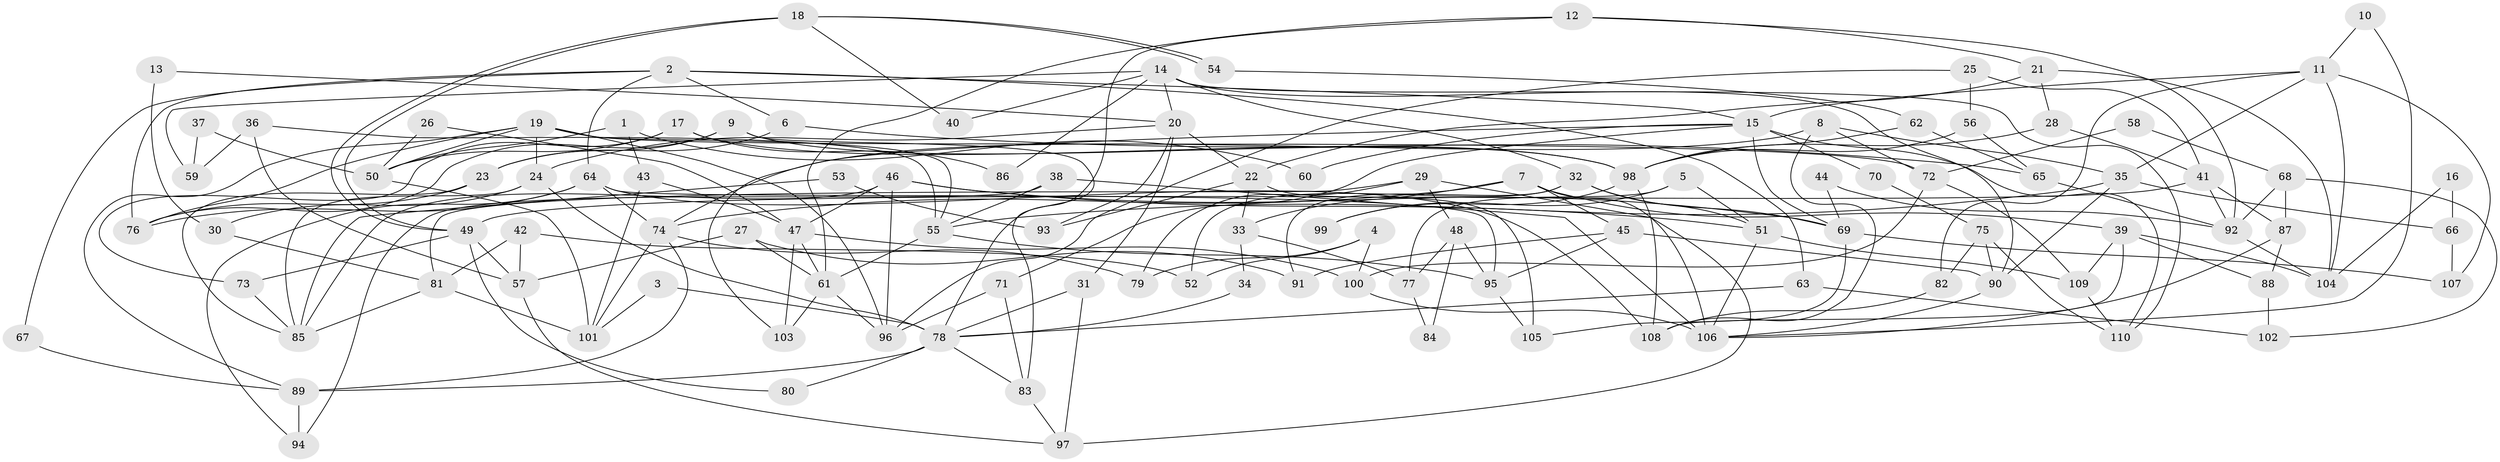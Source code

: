 // Generated by graph-tools (version 1.1) at 2025/35/03/09/25 02:35:56]
// undirected, 110 vertices, 220 edges
graph export_dot {
graph [start="1"]
  node [color=gray90,style=filled];
  1;
  2;
  3;
  4;
  5;
  6;
  7;
  8;
  9;
  10;
  11;
  12;
  13;
  14;
  15;
  16;
  17;
  18;
  19;
  20;
  21;
  22;
  23;
  24;
  25;
  26;
  27;
  28;
  29;
  30;
  31;
  32;
  33;
  34;
  35;
  36;
  37;
  38;
  39;
  40;
  41;
  42;
  43;
  44;
  45;
  46;
  47;
  48;
  49;
  50;
  51;
  52;
  53;
  54;
  55;
  56;
  57;
  58;
  59;
  60;
  61;
  62;
  63;
  64;
  65;
  66;
  67;
  68;
  69;
  70;
  71;
  72;
  73;
  74;
  75;
  76;
  77;
  78;
  79;
  80;
  81;
  82;
  83;
  84;
  85;
  86;
  87;
  88;
  89;
  90;
  91;
  92;
  93;
  94;
  95;
  96;
  97;
  98;
  99;
  100;
  101;
  102;
  103;
  104;
  105;
  106;
  107;
  108;
  109;
  110;
  1 -- 50;
  1 -- 43;
  1 -- 60;
  2 -- 76;
  2 -- 15;
  2 -- 6;
  2 -- 63;
  2 -- 64;
  2 -- 67;
  3 -- 78;
  3 -- 101;
  4 -- 52;
  4 -- 100;
  4 -- 79;
  5 -- 77;
  5 -- 51;
  5 -- 99;
  6 -- 65;
  6 -- 23;
  7 -- 39;
  7 -- 74;
  7 -- 33;
  7 -- 45;
  7 -- 106;
  8 -- 108;
  8 -- 35;
  8 -- 72;
  8 -- 74;
  9 -- 23;
  9 -- 76;
  9 -- 83;
  9 -- 98;
  10 -- 106;
  10 -- 11;
  11 -- 35;
  11 -- 15;
  11 -- 82;
  11 -- 104;
  11 -- 107;
  12 -- 61;
  12 -- 78;
  12 -- 21;
  12 -- 92;
  13 -- 30;
  13 -- 20;
  14 -- 110;
  14 -- 90;
  14 -- 20;
  14 -- 32;
  14 -- 40;
  14 -- 59;
  14 -- 86;
  15 -- 71;
  15 -- 110;
  15 -- 60;
  15 -- 69;
  15 -- 70;
  15 -- 103;
  16 -- 66;
  16 -- 104;
  17 -- 73;
  17 -- 98;
  17 -- 50;
  17 -- 86;
  18 -- 54;
  18 -- 54;
  18 -- 49;
  18 -- 49;
  18 -- 40;
  19 -- 24;
  19 -- 72;
  19 -- 50;
  19 -- 55;
  19 -- 76;
  19 -- 89;
  19 -- 96;
  20 -- 22;
  20 -- 24;
  20 -- 31;
  20 -- 93;
  21 -- 104;
  21 -- 22;
  21 -- 28;
  22 -- 105;
  22 -- 33;
  22 -- 93;
  23 -- 76;
  23 -- 85;
  24 -- 85;
  24 -- 30;
  24 -- 78;
  25 -- 96;
  25 -- 41;
  25 -- 56;
  26 -- 50;
  26 -- 47;
  27 -- 57;
  27 -- 61;
  27 -- 91;
  28 -- 98;
  28 -- 41;
  29 -- 79;
  29 -- 81;
  29 -- 48;
  29 -- 97;
  30 -- 81;
  31 -- 97;
  31 -- 78;
  32 -- 91;
  32 -- 51;
  32 -- 52;
  32 -- 69;
  33 -- 34;
  33 -- 77;
  34 -- 78;
  35 -- 90;
  35 -- 55;
  35 -- 66;
  36 -- 55;
  36 -- 57;
  36 -- 59;
  37 -- 50;
  37 -- 59;
  38 -- 94;
  38 -- 55;
  38 -- 106;
  39 -- 109;
  39 -- 88;
  39 -- 104;
  39 -- 108;
  41 -- 92;
  41 -- 49;
  41 -- 87;
  42 -- 81;
  42 -- 57;
  42 -- 52;
  43 -- 47;
  43 -- 101;
  44 -- 92;
  44 -- 69;
  45 -- 95;
  45 -- 90;
  45 -- 91;
  46 -- 51;
  46 -- 69;
  46 -- 47;
  46 -- 85;
  46 -- 96;
  47 -- 61;
  47 -- 100;
  47 -- 103;
  48 -- 95;
  48 -- 77;
  48 -- 84;
  49 -- 57;
  49 -- 73;
  49 -- 80;
  50 -- 101;
  51 -- 106;
  51 -- 109;
  53 -- 85;
  53 -- 93;
  54 -- 62;
  55 -- 61;
  55 -- 95;
  56 -- 98;
  56 -- 65;
  57 -- 97;
  58 -- 68;
  58 -- 72;
  61 -- 96;
  61 -- 103;
  62 -- 65;
  62 -- 98;
  63 -- 78;
  63 -- 102;
  64 -- 74;
  64 -- 76;
  64 -- 94;
  64 -- 95;
  64 -- 108;
  65 -- 92;
  66 -- 107;
  67 -- 89;
  68 -- 92;
  68 -- 87;
  68 -- 102;
  69 -- 105;
  69 -- 107;
  70 -- 75;
  71 -- 83;
  71 -- 96;
  72 -- 100;
  72 -- 109;
  73 -- 85;
  74 -- 89;
  74 -- 79;
  74 -- 101;
  75 -- 90;
  75 -- 82;
  75 -- 110;
  77 -- 84;
  78 -- 80;
  78 -- 83;
  78 -- 89;
  81 -- 101;
  81 -- 85;
  82 -- 108;
  83 -- 97;
  87 -- 106;
  87 -- 88;
  88 -- 102;
  89 -- 94;
  90 -- 106;
  92 -- 104;
  95 -- 105;
  98 -- 108;
  98 -- 99;
  100 -- 106;
  109 -- 110;
}
